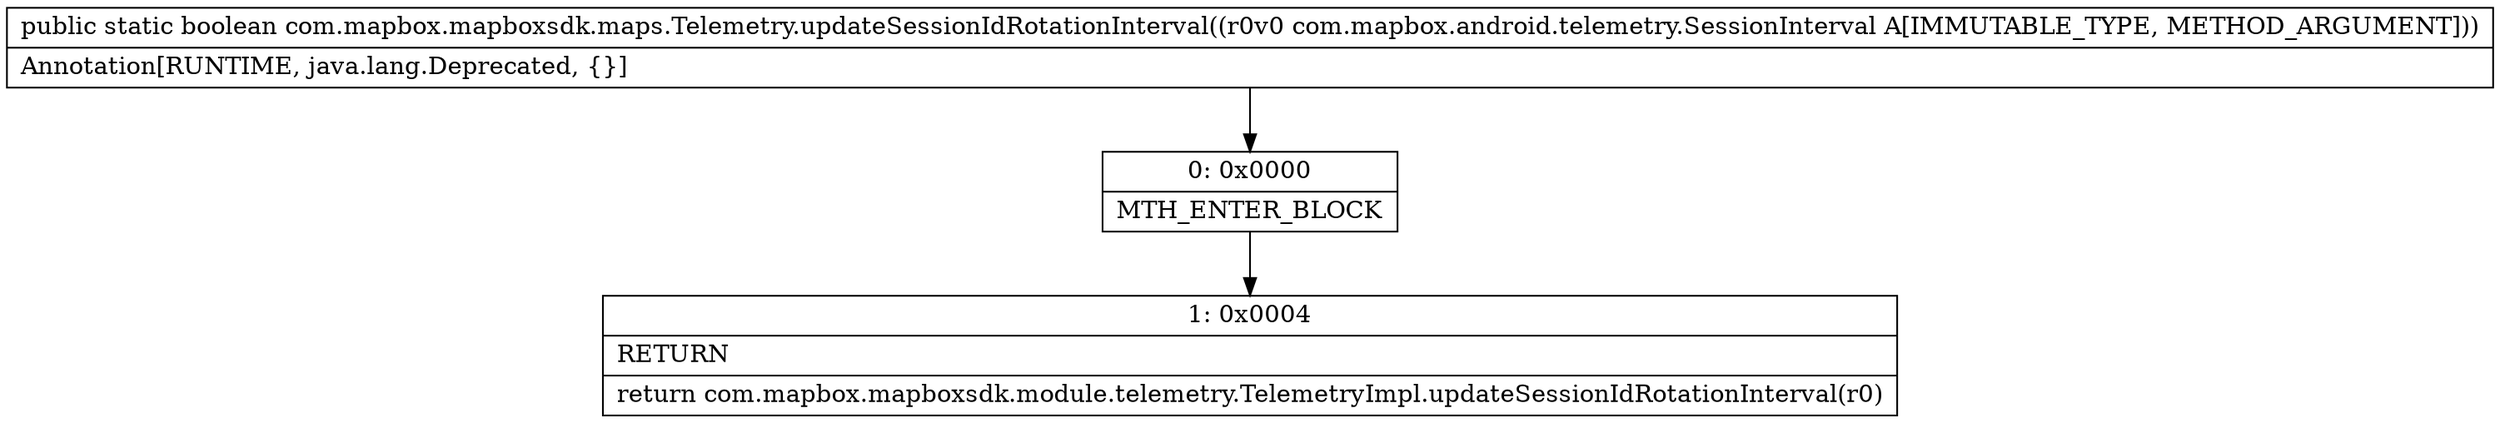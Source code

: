 digraph "CFG forcom.mapbox.mapboxsdk.maps.Telemetry.updateSessionIdRotationInterval(Lcom\/mapbox\/android\/telemetry\/SessionInterval;)Z" {
Node_0 [shape=record,label="{0\:\ 0x0000|MTH_ENTER_BLOCK\l}"];
Node_1 [shape=record,label="{1\:\ 0x0004|RETURN\l|return com.mapbox.mapboxsdk.module.telemetry.TelemetryImpl.updateSessionIdRotationInterval(r0)\l}"];
MethodNode[shape=record,label="{public static boolean com.mapbox.mapboxsdk.maps.Telemetry.updateSessionIdRotationInterval((r0v0 com.mapbox.android.telemetry.SessionInterval A[IMMUTABLE_TYPE, METHOD_ARGUMENT]))  | Annotation[RUNTIME, java.lang.Deprecated, \{\}]\l}"];
MethodNode -> Node_0;
Node_0 -> Node_1;
}

